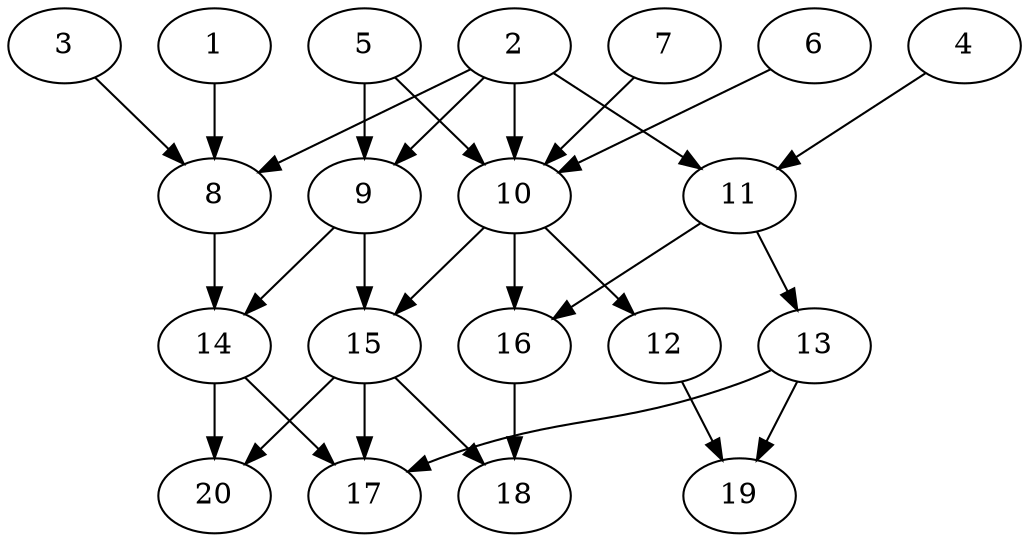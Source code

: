 // DAG automatically generated by daggen at Tue Jul 23 14:23:30 2019
// ./daggen --dot -n 20 --ccr 0.3 --fat 0.6 --regular 0.5 --density 0.6 --mindata 5242880 --maxdata 52428800 
digraph G {
  1 [size="124951893", alpha="0.11", expect_size="37485568"] 
  1 -> 8 [size ="37485568"]
  2 [size="62508373", alpha="0.08", expect_size="18752512"] 
  2 -> 8 [size ="18752512"]
  2 -> 9 [size ="18752512"]
  2 -> 10 [size ="18752512"]
  2 -> 11 [size ="18752512"]
  3 [size="126074880", alpha="0.06", expect_size="37822464"] 
  3 -> 8 [size ="37822464"]
  4 [size="52493653", alpha="0.08", expect_size="15748096"] 
  4 -> 11 [size ="15748096"]
  5 [size="33570133", alpha="0.03", expect_size="10071040"] 
  5 -> 9 [size ="10071040"]
  5 -> 10 [size ="10071040"]
  6 [size="61573120", alpha="0.15", expect_size="18471936"] 
  6 -> 10 [size ="18471936"]
  7 [size="92040533", alpha="0.07", expect_size="27612160"] 
  7 -> 10 [size ="27612160"]
  8 [size="40724480", alpha="0.18", expect_size="12217344"] 
  8 -> 14 [size ="12217344"]
  9 [size="85063680", alpha="0.17", expect_size="25519104"] 
  9 -> 14 [size ="25519104"]
  9 -> 15 [size ="25519104"]
  10 [size="55268693", alpha="0.04", expect_size="16580608"] 
  10 -> 12 [size ="16580608"]
  10 -> 15 [size ="16580608"]
  10 -> 16 [size ="16580608"]
  11 [size="24951467", alpha="0.02", expect_size="7485440"] 
  11 -> 13 [size ="7485440"]
  11 -> 16 [size ="7485440"]
  12 [size="111643307", alpha="0.15", expect_size="33492992"] 
  12 -> 19 [size ="33492992"]
  13 [size="172356267", alpha="0.11", expect_size="51706880"] 
  13 -> 17 [size ="51706880"]
  13 -> 19 [size ="51706880"]
  14 [size="65976320", alpha="0.13", expect_size="19792896"] 
  14 -> 17 [size ="19792896"]
  14 -> 20 [size ="19792896"]
  15 [size="125897387", alpha="0.16", expect_size="37769216"] 
  15 -> 17 [size ="37769216"]
  15 -> 18 [size ="37769216"]
  15 -> 20 [size ="37769216"]
  16 [size="148797440", alpha="0.19", expect_size="44639232"] 
  16 -> 18 [size ="44639232"]
  17 [size="113233920", alpha="0.11", expect_size="33970176"] 
  18 [size="168915627", alpha="0.11", expect_size="50674688"] 
  19 [size="149613227", alpha="0.07", expect_size="44883968"] 
  20 [size="127375360", alpha="0.08", expect_size="38212608"] 
}
